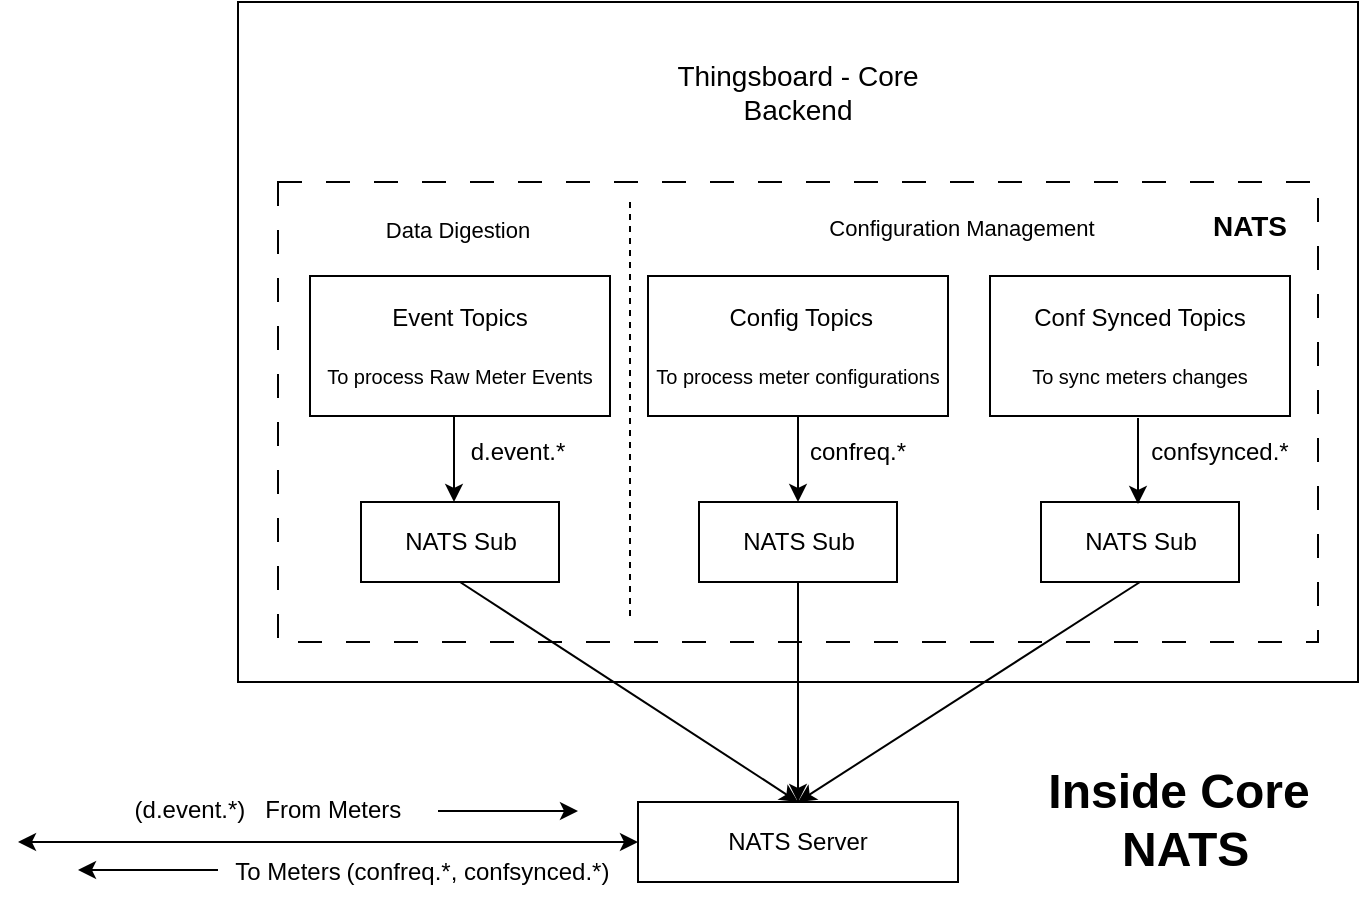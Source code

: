 <mxfile version="28.0.7">
  <diagram name="Page-1" id="dapvaMrlvahwz-B20on7">
    <mxGraphModel dx="872" dy="511" grid="1" gridSize="10" guides="1" tooltips="1" connect="1" arrows="1" fold="1" page="1" pageScale="1" pageWidth="850" pageHeight="1100" background="none" math="0" shadow="0">
      <root>
        <mxCell id="0" />
        <mxCell id="1" parent="0" />
        <mxCell id="o_mWCz3fAx63QqL8LzED-1" value="" style="rounded=0;whiteSpace=wrap;html=1;align=center;" parent="1" vertex="1">
          <mxGeometry x="160" y="40" width="560" height="340" as="geometry" />
        </mxCell>
        <mxCell id="o_mWCz3fAx63QqL8LzED-2" value="&lt;font style=&quot;font-size: 14px;&quot;&gt;Thingsboard - Core&lt;/font&gt;&lt;div&gt;&lt;font style=&quot;font-size: 14px;&quot;&gt;Backend&lt;/font&gt;&lt;/div&gt;" style="text;html=1;align=center;verticalAlign=middle;whiteSpace=wrap;rounded=0;" parent="1" vertex="1">
          <mxGeometry x="365" y="60" width="150" height="50" as="geometry" />
        </mxCell>
        <mxCell id="o_mWCz3fAx63QqL8LzED-3" value="NATS Server" style="rounded=0;whiteSpace=wrap;html=1;" parent="1" vertex="1">
          <mxGeometry x="360" y="440" width="160" height="40" as="geometry" />
        </mxCell>
        <mxCell id="o_mWCz3fAx63QqL8LzED-29" value="" style="edgeStyle=orthogonalEdgeStyle;rounded=0;orthogonalLoop=1;jettySize=auto;html=1;" parent="1" source="o_mWCz3fAx63QqL8LzED-5" target="o_mWCz3fAx63QqL8LzED-3" edge="1">
          <mxGeometry relative="1" as="geometry" />
        </mxCell>
        <mxCell id="o_mWCz3fAx63QqL8LzED-5" value="" style="rounded=0;whiteSpace=wrap;html=1;dashed=1;dashPattern=12 12;" parent="1" vertex="1">
          <mxGeometry x="180" y="130" width="520" height="230" as="geometry" />
        </mxCell>
        <mxCell id="o_mWCz3fAx63QqL8LzED-7" value="&lt;font style=&quot;font-size: 14px;&quot;&gt;&lt;b&gt;NATS&lt;/b&gt;&lt;/font&gt;" style="text;html=1;align=center;verticalAlign=middle;whiteSpace=wrap;rounded=0;" parent="1" vertex="1">
          <mxGeometry x="636" y="137" width="60" height="30" as="geometry" />
        </mxCell>
        <mxCell id="o_mWCz3fAx63QqL8LzED-8" value="Event Topics&lt;div&gt;&lt;br&gt;&lt;/div&gt;&lt;div&gt;&lt;font style=&quot;font-size: 10px;&quot;&gt;To process Raw Meter Events&lt;/font&gt;&lt;/div&gt;" style="rounded=0;whiteSpace=wrap;html=1;" parent="1" vertex="1">
          <mxGeometry x="196" y="177" width="150" height="70" as="geometry" />
        </mxCell>
        <mxCell id="o_mWCz3fAx63QqL8LzED-9" value="&amp;nbsp;Config Topics&lt;div&gt;&lt;br&gt;&lt;/div&gt;&lt;div&gt;&lt;font style=&quot;font-size: 10px;&quot;&gt;To process meter configurations&lt;/font&gt;&lt;/div&gt;" style="rounded=0;whiteSpace=wrap;html=1;" parent="1" vertex="1">
          <mxGeometry x="365" y="177" width="150" height="70" as="geometry" />
        </mxCell>
        <mxCell id="o_mWCz3fAx63QqL8LzED-10" value="Conf Synced Topics&lt;div&gt;&lt;br&gt;&lt;/div&gt;&lt;div&gt;&lt;font style=&quot;font-size: 10px;&quot;&gt;To sync meters changes&lt;/font&gt;&lt;/div&gt;" style="rounded=0;whiteSpace=wrap;html=1;" parent="1" vertex="1">
          <mxGeometry x="536" y="177" width="150" height="70" as="geometry" />
        </mxCell>
        <mxCell id="o_mWCz3fAx63QqL8LzED-11" value="" style="endArrow=classic;html=1;rounded=0;entryX=0;entryY=0.5;entryDx=0;entryDy=0;startArrow=classic;startFill=1;" parent="1" target="o_mWCz3fAx63QqL8LzED-3" edge="1">
          <mxGeometry width="50" height="50" relative="1" as="geometry">
            <mxPoint x="50" y="460" as="sourcePoint" />
            <mxPoint x="350" y="460" as="targetPoint" />
          </mxGeometry>
        </mxCell>
        <mxCell id="o_mWCz3fAx63QqL8LzED-12" value="(d.event.*&lt;span style=&quot;background-color: transparent; color: light-dark(rgb(0, 0, 0), rgb(255, 255, 255));&quot;&gt;)&amp;nbsp; &amp;nbsp;From Meters&lt;/span&gt;" style="text;html=1;align=center;verticalAlign=middle;whiteSpace=wrap;rounded=0;" parent="1" vertex="1">
          <mxGeometry x="85" y="429" width="180" height="30" as="geometry" />
        </mxCell>
        <mxCell id="o_mWCz3fAx63QqL8LzED-13" value="To Meters" style="text;html=1;align=center;verticalAlign=middle;whiteSpace=wrap;rounded=0;" parent="1" vertex="1">
          <mxGeometry x="155" y="460" width="60" height="30" as="geometry" />
        </mxCell>
        <mxCell id="o_mWCz3fAx63QqL8LzED-14" value="" style="endArrow=classic;html=1;rounded=0;" parent="1" edge="1">
          <mxGeometry width="50" height="50" relative="1" as="geometry">
            <mxPoint x="150" y="474" as="sourcePoint" />
            <mxPoint x="80" y="474" as="targetPoint" />
          </mxGeometry>
        </mxCell>
        <mxCell id="o_mWCz3fAx63QqL8LzED-15" value="NATS Sub" style="rounded=0;whiteSpace=wrap;html=1;" parent="1" vertex="1">
          <mxGeometry x="221.5" y="290" width="99" height="40" as="geometry" />
        </mxCell>
        <mxCell id="o_mWCz3fAx63QqL8LzED-16" value="NATS Sub" style="rounded=0;whiteSpace=wrap;html=1;" parent="1" vertex="1">
          <mxGeometry x="390.5" y="290" width="99" height="40" as="geometry" />
        </mxCell>
        <mxCell id="o_mWCz3fAx63QqL8LzED-17" value="NATS Sub" style="rounded=0;whiteSpace=wrap;html=1;" parent="1" vertex="1">
          <mxGeometry x="561.5" y="290" width="99" height="40" as="geometry" />
        </mxCell>
        <mxCell id="o_mWCz3fAx63QqL8LzED-20" value="" style="endArrow=none;html=1;rounded=0;exitX=0.5;exitY=0;exitDx=0;exitDy=0;entryX=0.5;entryY=1;entryDx=0;entryDy=0;startArrow=classic;startFill=1;" parent="1" source="o_mWCz3fAx63QqL8LzED-16" target="o_mWCz3fAx63QqL8LzED-9" edge="1">
          <mxGeometry width="50" height="50" relative="1" as="geometry">
            <mxPoint x="400" y="290" as="sourcePoint" />
            <mxPoint x="450" y="240" as="targetPoint" />
          </mxGeometry>
        </mxCell>
        <mxCell id="o_mWCz3fAx63QqL8LzED-21" value="" style="endArrow=none;html=1;rounded=0;exitX=0.5;exitY=0;exitDx=0;exitDy=0;entryX=0.5;entryY=1;entryDx=0;entryDy=0;startArrow=classic;startFill=1;" parent="1" edge="1">
          <mxGeometry width="50" height="50" relative="1" as="geometry">
            <mxPoint x="610" y="291" as="sourcePoint" />
            <mxPoint x="610" y="248" as="targetPoint" />
          </mxGeometry>
        </mxCell>
        <mxCell id="o_mWCz3fAx63QqL8LzED-22" value="" style="endArrow=none;html=1;rounded=0;exitX=0.5;exitY=0;exitDx=0;exitDy=0;entryX=0.5;entryY=1;entryDx=0;entryDy=0;startArrow=classic;startFill=1;" parent="1" edge="1">
          <mxGeometry width="50" height="50" relative="1" as="geometry">
            <mxPoint x="268" y="290" as="sourcePoint" />
            <mxPoint x="268" y="247" as="targetPoint" />
          </mxGeometry>
        </mxCell>
        <mxCell id="o_mWCz3fAx63QqL8LzED-23" value="d.event.*" style="text;html=1;align=center;verticalAlign=middle;whiteSpace=wrap;rounded=0;" parent="1" vertex="1">
          <mxGeometry x="270" y="250" width="60" height="30" as="geometry" />
        </mxCell>
        <mxCell id="o_mWCz3fAx63QqL8LzED-24" value="confreq.*" style="text;html=1;align=center;verticalAlign=middle;whiteSpace=wrap;rounded=0;" parent="1" vertex="1">
          <mxGeometry x="439.5" y="250" width="60" height="30" as="geometry" />
        </mxCell>
        <mxCell id="o_mWCz3fAx63QqL8LzED-25" value="confsynced.*" style="text;html=1;align=center;verticalAlign=middle;whiteSpace=wrap;rounded=0;" parent="1" vertex="1">
          <mxGeometry x="621" y="250" width="60" height="30" as="geometry" />
        </mxCell>
        <mxCell id="o_mWCz3fAx63QqL8LzED-26" value="" style="endArrow=classic;html=1;rounded=0;exitX=0.5;exitY=1;exitDx=0;exitDy=0;entryX=0.5;entryY=0;entryDx=0;entryDy=0;endFill=1;" parent="1" source="o_mWCz3fAx63QqL8LzED-15" target="o_mWCz3fAx63QqL8LzED-3" edge="1">
          <mxGeometry width="50" height="50" relative="1" as="geometry">
            <mxPoint x="400" y="290" as="sourcePoint" />
            <mxPoint x="450" y="240" as="targetPoint" />
          </mxGeometry>
        </mxCell>
        <mxCell id="o_mWCz3fAx63QqL8LzED-27" value="" style="endArrow=none;html=1;rounded=0;exitX=0.5;exitY=1;exitDx=0;exitDy=0;" parent="1" source="o_mWCz3fAx63QqL8LzED-16" target="o_mWCz3fAx63QqL8LzED-3" edge="1">
          <mxGeometry width="50" height="50" relative="1" as="geometry">
            <mxPoint x="330" y="380" as="sourcePoint" />
            <mxPoint x="499" y="490" as="targetPoint" />
          </mxGeometry>
        </mxCell>
        <mxCell id="o_mWCz3fAx63QqL8LzED-28" value="" style="endArrow=classic;html=1;rounded=0;exitX=0.5;exitY=1;exitDx=0;exitDy=0;entryX=0.5;entryY=0;entryDx=0;entryDy=0;startArrow=none;startFill=0;endFill=1;" parent="1" source="o_mWCz3fAx63QqL8LzED-17" target="o_mWCz3fAx63QqL8LzED-3" edge="1">
          <mxGeometry width="50" height="50" relative="1" as="geometry">
            <mxPoint x="540" y="360" as="sourcePoint" />
            <mxPoint x="540" y="470" as="targetPoint" />
          </mxGeometry>
        </mxCell>
        <mxCell id="o_mWCz3fAx63QqL8LzED-31" value="(confreq.*, confsynced.*)" style="text;html=1;align=center;verticalAlign=middle;whiteSpace=wrap;rounded=0;" parent="1" vertex="1">
          <mxGeometry x="205" y="460" width="150" height="30" as="geometry" />
        </mxCell>
        <mxCell id="o_mWCz3fAx63QqL8LzED-32" value="" style="endArrow=none;html=1;rounded=0;startArrow=classic;startFill=1;endFill=0;" parent="1" edge="1">
          <mxGeometry width="50" height="50" relative="1" as="geometry">
            <mxPoint x="330" y="444.5" as="sourcePoint" />
            <mxPoint x="260" y="444.5" as="targetPoint" />
          </mxGeometry>
        </mxCell>
        <mxCell id="_f9fxB6pPDyXWvwQutY5-5" value="" style="line;strokeWidth=1;direction=south;html=1;dashed=1;" vertex="1" parent="1">
          <mxGeometry x="351" y="140" width="10" height="210" as="geometry" />
        </mxCell>
        <mxCell id="_f9fxB6pPDyXWvwQutY5-8" value="&lt;font style=&quot;font-size: 11px;&quot;&gt;Configuration Management&lt;/font&gt;" style="text;html=1;align=center;verticalAlign=middle;whiteSpace=wrap;rounded=0;" vertex="1" parent="1">
          <mxGeometry x="439.5" y="138" width="164" height="30" as="geometry" />
        </mxCell>
        <mxCell id="_f9fxB6pPDyXWvwQutY5-9" value="&lt;font style=&quot;font-size: 11px;&quot;&gt;Data Digestion&lt;/font&gt;" style="text;html=1;align=center;verticalAlign=middle;whiteSpace=wrap;rounded=0;" vertex="1" parent="1">
          <mxGeometry x="221.5" y="139" width="96" height="30" as="geometry" />
        </mxCell>
        <mxCell id="_f9fxB6pPDyXWvwQutY5-10" value="Inside Core&lt;div&gt;&amp;nbsp;NATS&lt;/div&gt;" style="text;strokeColor=none;fillColor=none;html=1;fontSize=24;fontStyle=1;verticalAlign=middle;align=center;" vertex="1" parent="1">
          <mxGeometry x="540" y="429" width="180" height="40" as="geometry" />
        </mxCell>
      </root>
    </mxGraphModel>
  </diagram>
</mxfile>
